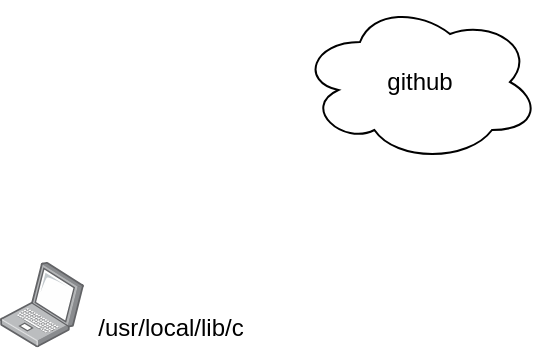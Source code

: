<mxfile version="12.5.3" type="device"><diagram id="IfsEfc25dDrVS1g8oF17" name="Page-1"><mxGraphModel dx="1346" dy="1003" grid="1" gridSize="10" guides="1" tooltips="1" connect="1" arrows="1" fold="1" page="1" pageScale="1" pageWidth="827" pageHeight="1169" math="0" shadow="0"><root><mxCell id="0"/><mxCell id="1" parent="0"/><mxCell id="VR6FiHlJ910pv2Utq4RB-1" value="github" style="ellipse;shape=cloud;whiteSpace=wrap;html=1;" vertex="1" parent="1"><mxGeometry x="310" y="30" width="120" height="80" as="geometry"/></mxCell><mxCell id="VR6FiHlJ910pv2Utq4RB-3" value="" style="points=[];aspect=fixed;html=1;align=center;shadow=0;dashed=0;image;image=img/lib/allied_telesis/computer_and_terminals/Laptop.svg;" vertex="1" parent="1"><mxGeometry x="160" y="160" width="42" height="42.6" as="geometry"/></mxCell><mxCell id="VR6FiHlJ910pv2Utq4RB-5" value="/usr/local/lib/c" style="text;html=1;align=center;verticalAlign=middle;resizable=0;points=[];autosize=1;" vertex="1" parent="1"><mxGeometry x="200" y="182.6" width="90" height="20" as="geometry"/></mxCell></root></mxGraphModel></diagram></mxfile>